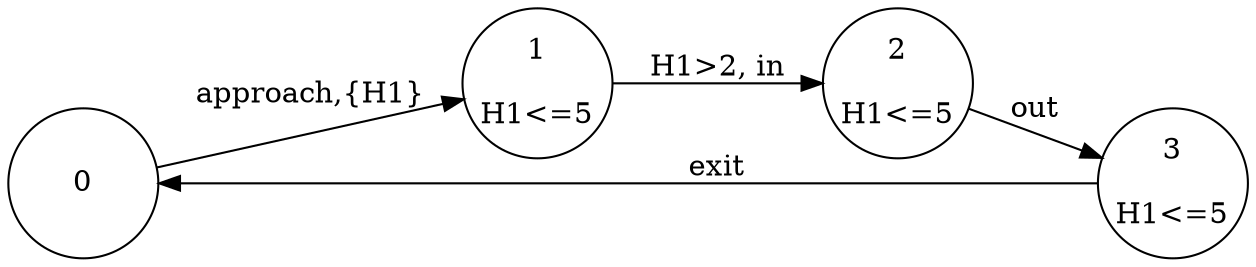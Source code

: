 digraph tg2dot {
rankdir=LR
node [height=1,width=1,shape=circle,fixedsize=true,color=black,fontsize=14]

t0 [label="0"];
t1 [label="1\n\nH1<=5"];
t2 [label="2\n\nH1<=5"];
t3 [label="3\n\nH1<=5"];

t0 -> t1 [label = "approach,{H1}"];
t1 -> t2 [label = "H1>2, in"];
t2 -> t3 [label = "out"];
t3 -> t0 [label = "exit"];

}











